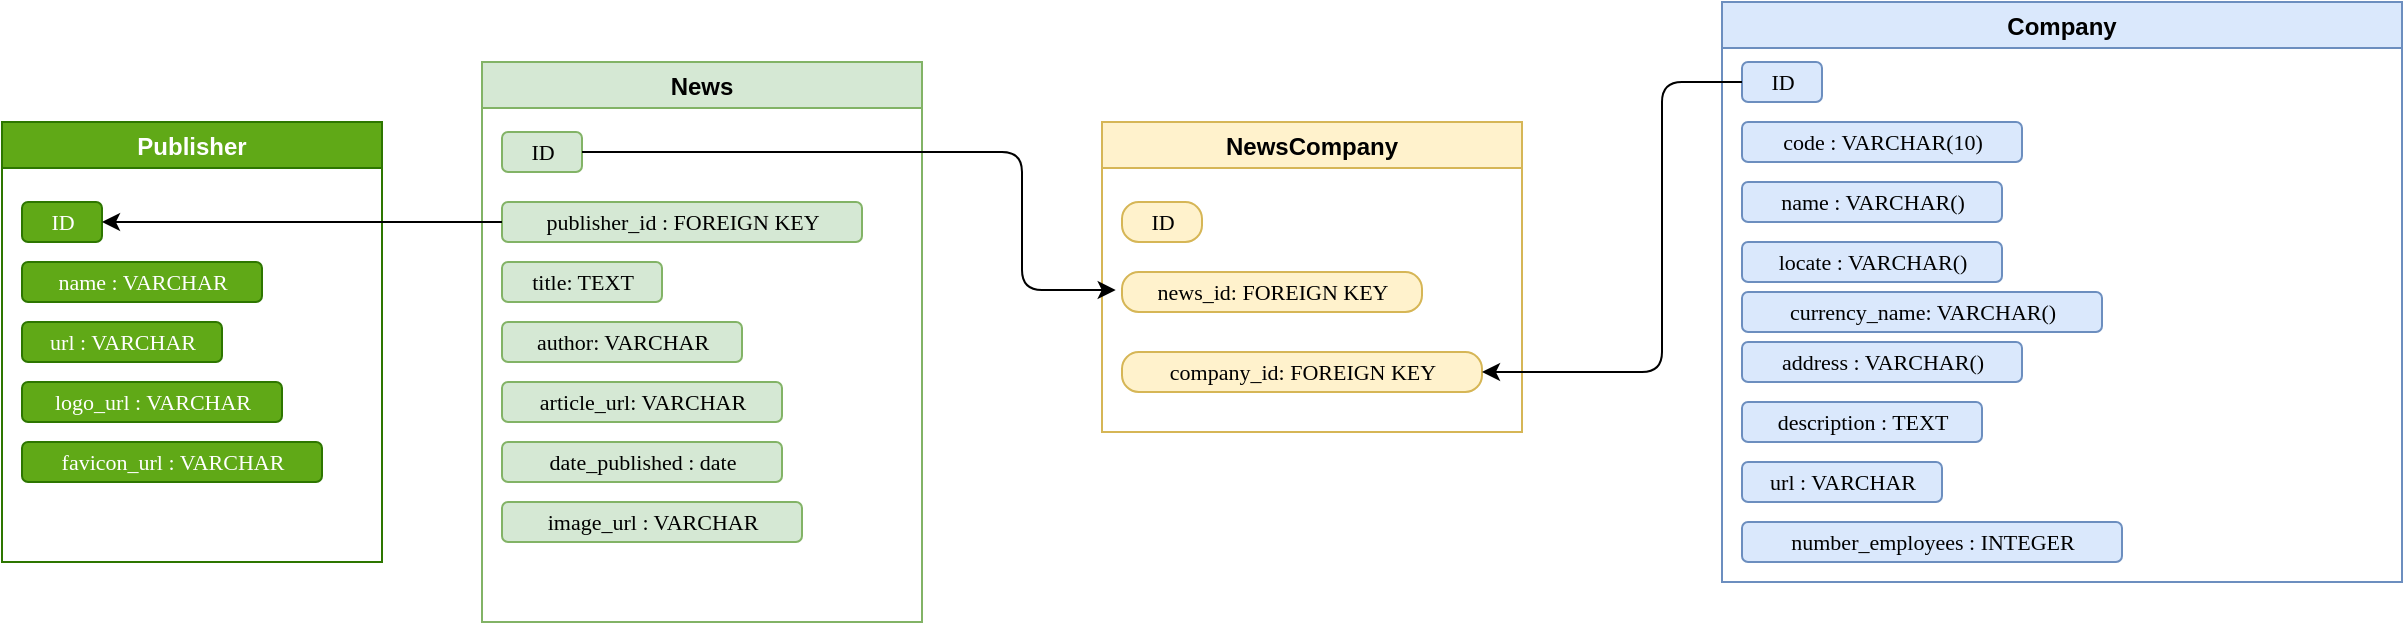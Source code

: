 <mxfile>
    <diagram id="ZbJXZ4Jg9Sgd_XPEj4xT" name="Page-1">
        <mxGraphModel dx="2008" dy="884" grid="1" gridSize="10" guides="1" tooltips="1" connect="1" arrows="1" fold="1" page="1" pageScale="1" pageWidth="2339" pageHeight="3300" math="0" shadow="0">
            <root>
                <mxCell id="0"/>
                <mxCell id="1" parent="0"/>
                <mxCell id="2" value="News" style="swimlane;fillColor=#d5e8d4;strokeColor=#82b366;startSize=23;fontFamily=Helvetica;" vertex="1" parent="1">
                    <mxGeometry x="490" y="260" width="220" height="280" as="geometry"/>
                </mxCell>
                <mxCell id="7" value="ID" style="text;html=1;align=center;verticalAlign=middle;resizable=0;points=[];autosize=1;strokeColor=#82b366;fillColor=#d5e8d4;fontSize=11;fontFamily=Verdana;rounded=1;shadow=0;glass=0;labelBackgroundColor=none;labelBorderColor=none;sketch=0;strokeWidth=1;spacingTop=0;" vertex="1" parent="2">
                    <mxGeometry x="10" y="35" width="40" height="20" as="geometry"/>
                </mxCell>
                <mxCell id="15" value="publisher_id : FOREIGN KEY" style="text;html=1;align=center;verticalAlign=middle;resizable=0;points=[];autosize=1;strokeColor=#82b366;fillColor=#d5e8d4;fontSize=11;fontFamily=Verdana;rounded=1;shadow=0;glass=0;labelBackgroundColor=none;labelBorderColor=none;sketch=0;strokeWidth=1;spacingTop=0;" vertex="1" parent="2">
                    <mxGeometry x="10" y="70" width="180" height="20" as="geometry"/>
                </mxCell>
                <mxCell id="24" value="title: TEXT" style="text;html=1;align=center;verticalAlign=middle;resizable=0;points=[];autosize=1;strokeColor=#82b366;fillColor=#d5e8d4;fontSize=11;fontFamily=Verdana;rounded=1;shadow=0;glass=0;labelBackgroundColor=none;labelBorderColor=none;sketch=0;strokeWidth=1;spacingTop=0;" vertex="1" parent="2">
                    <mxGeometry x="10" y="100" width="80" height="20" as="geometry"/>
                </mxCell>
                <mxCell id="25" value="author: VARCHAR" style="text;html=1;align=center;verticalAlign=middle;resizable=0;points=[];autosize=1;strokeColor=#82b366;fillColor=#d5e8d4;fontSize=11;fontFamily=Verdana;rounded=1;shadow=0;glass=0;labelBackgroundColor=none;labelBorderColor=none;sketch=0;strokeWidth=1;spacingTop=0;" vertex="1" parent="2">
                    <mxGeometry x="10" y="130" width="120" height="20" as="geometry"/>
                </mxCell>
                <mxCell id="26" value="article_url: VARCHAR" style="text;html=1;align=center;verticalAlign=middle;resizable=0;points=[];autosize=1;strokeColor=#82b366;fillColor=#d5e8d4;fontSize=11;fontFamily=Verdana;rounded=1;shadow=0;glass=0;labelBackgroundColor=none;labelBorderColor=none;sketch=0;strokeWidth=1;spacingTop=0;" vertex="1" parent="2">
                    <mxGeometry x="10" y="160" width="140" height="20" as="geometry"/>
                </mxCell>
                <mxCell id="27" value="date_published : date" style="text;html=1;align=center;verticalAlign=middle;resizable=0;points=[];autosize=1;strokeColor=#82b366;fillColor=#d5e8d4;fontSize=11;fontFamily=Verdana;rounded=1;shadow=0;glass=0;labelBackgroundColor=none;labelBorderColor=none;sketch=0;strokeWidth=1;spacingTop=0;" vertex="1" parent="2">
                    <mxGeometry x="10" y="190" width="140" height="20" as="geometry"/>
                </mxCell>
                <mxCell id="28" value="image_url : VARCHAR" style="text;html=1;align=center;verticalAlign=middle;resizable=0;points=[];autosize=1;strokeColor=#82b366;fillColor=#d5e8d4;fontSize=11;fontFamily=Verdana;rounded=1;shadow=0;glass=0;labelBackgroundColor=none;labelBorderColor=none;sketch=0;strokeWidth=1;spacingTop=0;" vertex="1" parent="2">
                    <mxGeometry x="10" y="220" width="150" height="20" as="geometry"/>
                </mxCell>
                <mxCell id="3" value="Company" style="swimlane;fillColor=#dae8fc;strokeColor=#6c8ebf;" vertex="1" parent="1">
                    <mxGeometry x="1110" y="230" width="340" height="290" as="geometry"/>
                </mxCell>
                <mxCell id="29" value="ID" style="text;html=1;align=center;verticalAlign=middle;resizable=0;points=[];autosize=1;strokeColor=#6c8ebf;fillColor=#dae8fc;fontSize=11;fontFamily=Verdana;rounded=1;shadow=0;glass=0;labelBackgroundColor=none;labelBorderColor=none;sketch=0;strokeWidth=1;spacingTop=0;" vertex="1" parent="3">
                    <mxGeometry x="10" y="30" width="40" height="20" as="geometry"/>
                </mxCell>
                <mxCell id="30" value="code : VARCHAR(10)" style="text;html=1;align=center;verticalAlign=middle;resizable=0;points=[];autosize=1;strokeColor=#6c8ebf;fillColor=#dae8fc;fontSize=11;fontFamily=Verdana;rounded=1;shadow=0;glass=0;labelBackgroundColor=none;labelBorderColor=none;sketch=0;strokeWidth=1;spacingTop=0;" vertex="1" parent="3">
                    <mxGeometry x="10" y="60" width="140" height="20" as="geometry"/>
                </mxCell>
                <mxCell id="31" value="name : VARCHAR()" style="text;html=1;align=center;verticalAlign=middle;resizable=0;points=[];autosize=1;strokeColor=#6c8ebf;fillColor=#dae8fc;fontSize=11;fontFamily=Verdana;rounded=1;shadow=0;glass=0;labelBackgroundColor=none;labelBorderColor=none;sketch=0;strokeWidth=1;spacingTop=0;" vertex="1" parent="3">
                    <mxGeometry x="10" y="90" width="130" height="20" as="geometry"/>
                </mxCell>
                <mxCell id="32" value="locate : VARCHAR()" style="text;html=1;align=center;verticalAlign=middle;resizable=0;points=[];autosize=1;strokeColor=#6c8ebf;fillColor=#dae8fc;fontSize=11;fontFamily=Verdana;rounded=1;shadow=0;glass=0;labelBackgroundColor=none;labelBorderColor=none;sketch=0;strokeWidth=1;spacingTop=0;" vertex="1" parent="3">
                    <mxGeometry x="10" y="120" width="130" height="20" as="geometry"/>
                </mxCell>
                <mxCell id="38" value="currency_name: VARCHAR()" style="text;html=1;align=center;verticalAlign=middle;resizable=0;points=[];autosize=1;strokeColor=#6c8ebf;fillColor=#dae8fc;fontSize=11;fontFamily=Verdana;rounded=1;shadow=0;glass=0;labelBackgroundColor=none;labelBorderColor=none;sketch=0;strokeWidth=1;spacingTop=0;" vertex="1" parent="3">
                    <mxGeometry x="10" y="145" width="180" height="20" as="geometry"/>
                </mxCell>
                <mxCell id="39" value="address : VARCHAR()" style="text;html=1;align=center;verticalAlign=middle;resizable=0;points=[];autosize=1;strokeColor=#6c8ebf;fillColor=#dae8fc;fontSize=11;fontFamily=Verdana;rounded=1;shadow=0;glass=0;labelBackgroundColor=none;labelBorderColor=none;sketch=0;strokeWidth=1;spacingTop=0;" vertex="1" parent="3">
                    <mxGeometry x="10" y="170" width="140" height="20" as="geometry"/>
                </mxCell>
                <mxCell id="40" value="description : TEXT" style="text;html=1;align=center;verticalAlign=middle;resizable=0;points=[];autosize=1;strokeColor=#6c8ebf;fillColor=#dae8fc;fontSize=11;fontFamily=Verdana;rounded=1;shadow=0;glass=0;labelBackgroundColor=none;labelBorderColor=none;sketch=0;strokeWidth=1;spacingTop=0;" vertex="1" parent="3">
                    <mxGeometry x="10" y="200" width="120" height="20" as="geometry"/>
                </mxCell>
                <mxCell id="42" value="url : VARCHAR" style="text;html=1;align=center;verticalAlign=middle;resizable=0;points=[];autosize=1;strokeColor=#6c8ebf;fillColor=#dae8fc;fontSize=11;fontFamily=Verdana;rounded=1;shadow=0;glass=0;labelBackgroundColor=none;labelBorderColor=none;sketch=0;strokeWidth=1;spacingTop=0;" vertex="1" parent="3">
                    <mxGeometry x="10" y="230" width="100" height="20" as="geometry"/>
                </mxCell>
                <mxCell id="43" value="number_employees : INTEGER" style="text;html=1;align=center;verticalAlign=middle;resizable=0;points=[];autosize=1;strokeColor=#6c8ebf;fillColor=#dae8fc;fontSize=11;fontFamily=Verdana;rounded=1;shadow=0;glass=0;labelBackgroundColor=none;labelBorderColor=none;sketch=0;strokeWidth=1;spacingTop=0;" vertex="1" parent="3">
                    <mxGeometry x="10" y="260" width="190" height="20" as="geometry"/>
                </mxCell>
                <mxCell id="5" value="NewsCompany" style="swimlane;fillColor=#fff2cc;strokeColor=#d6b656;" vertex="1" parent="1">
                    <mxGeometry x="800" y="290" width="210" height="155" as="geometry">
                        <mxRectangle x="790" y="250" width="190" height="300" as="alternateBounds"/>
                    </mxGeometry>
                </mxCell>
                <mxCell id="52" value="ID" style="text;html=1;align=center;verticalAlign=middle;resizable=0;points=[];autosize=1;strokeColor=#d6b656;fillColor=#fff2cc;fontSize=11;fontFamily=Verdana;rounded=1;shadow=0;glass=0;labelBackgroundColor=none;labelBorderColor=none;sketch=0;strokeWidth=1;spacingTop=0;arcSize=42;" vertex="1" parent="5">
                    <mxGeometry x="10" y="40" width="40" height="20" as="geometry"/>
                </mxCell>
                <mxCell id="56" value="news_id: FOREIGN KEY" style="text;html=1;align=center;verticalAlign=middle;resizable=0;points=[];autosize=1;strokeColor=#d6b656;fillColor=#fff2cc;fontSize=11;fontFamily=Verdana;rounded=1;shadow=0;glass=0;labelBackgroundColor=none;labelBorderColor=none;sketch=0;strokeWidth=1;spacingTop=0;arcSize=42;" vertex="1" parent="5">
                    <mxGeometry x="10" y="75" width="150" height="20" as="geometry"/>
                </mxCell>
                <mxCell id="57" value="company_id: FOREIGN KEY" style="text;html=1;align=center;verticalAlign=middle;resizable=0;points=[];autosize=1;strokeColor=#d6b656;fillColor=#fff2cc;fontSize=11;fontFamily=Verdana;rounded=1;shadow=0;glass=0;labelBackgroundColor=none;labelBorderColor=none;sketch=0;strokeWidth=1;spacingTop=0;arcSize=42;" vertex="1" parent="5">
                    <mxGeometry x="10" y="115" width="180" height="20" as="geometry"/>
                </mxCell>
                <mxCell id="12" value="Publisher" style="swimlane;fillColor=#60a917;strokeColor=#2D7600;startSize=23;fontFamily=Helvetica;fontColor=#ffffff;" vertex="1" parent="1">
                    <mxGeometry x="250" y="290" width="190" height="220" as="geometry"/>
                </mxCell>
                <mxCell id="17" value="ID" style="text;html=1;align=center;verticalAlign=middle;resizable=0;points=[];autosize=1;strokeColor=#2D7600;fillColor=#60a917;fontSize=11;fontFamily=Verdana;rounded=1;shadow=0;glass=0;labelBackgroundColor=none;labelBorderColor=none;sketch=0;strokeWidth=1;spacingTop=0;fontColor=#ffffff;" vertex="1" parent="12">
                    <mxGeometry x="10" y="40" width="40" height="20" as="geometry"/>
                </mxCell>
                <mxCell id="19" value="name : VARCHAR" style="text;html=1;align=center;verticalAlign=middle;resizable=0;points=[];autosize=1;strokeColor=#2D7600;fillColor=#60a917;fontSize=11;fontFamily=Verdana;rounded=1;shadow=0;glass=0;labelBackgroundColor=none;labelBorderColor=none;sketch=0;strokeWidth=1;spacingTop=0;fontColor=#ffffff;" vertex="1" parent="12">
                    <mxGeometry x="10" y="70" width="120" height="20" as="geometry"/>
                </mxCell>
                <mxCell id="21" value="url : VARCHAR" style="text;html=1;align=center;verticalAlign=middle;resizable=0;points=[];autosize=1;strokeColor=#2D7600;fillColor=#60a917;fontSize=11;fontFamily=Verdana;rounded=1;shadow=0;glass=0;labelBackgroundColor=none;labelBorderColor=none;sketch=0;strokeWidth=1;spacingTop=0;fontColor=#ffffff;" vertex="1" parent="12">
                    <mxGeometry x="10" y="100" width="100" height="20" as="geometry"/>
                </mxCell>
                <mxCell id="22" value="logo_url : VARCHAR" style="text;html=1;align=center;verticalAlign=middle;resizable=0;points=[];autosize=1;strokeColor=#2D7600;fillColor=#60a917;fontSize=11;fontFamily=Verdana;rounded=1;shadow=0;glass=0;labelBackgroundColor=none;labelBorderColor=none;sketch=0;strokeWidth=1;spacingTop=0;fontColor=#ffffff;" vertex="1" parent="12">
                    <mxGeometry x="10" y="130" width="130" height="20" as="geometry"/>
                </mxCell>
                <mxCell id="23" value="favicon_url : VARCHAR" style="text;html=1;align=center;verticalAlign=middle;resizable=0;points=[];autosize=1;strokeColor=#2D7600;fillColor=#60a917;fontSize=11;fontFamily=Verdana;rounded=1;shadow=0;glass=0;labelBackgroundColor=none;labelBorderColor=none;sketch=0;strokeWidth=1;spacingTop=0;fontColor=#ffffff;" vertex="1" parent="12">
                    <mxGeometry x="10" y="160" width="150" height="20" as="geometry"/>
                </mxCell>
                <mxCell id="18" style="edgeStyle=none;html=1;fontFamily=Helvetica;fontSize=11;" edge="1" parent="1" source="15" target="17">
                    <mxGeometry relative="1" as="geometry"/>
                </mxCell>
                <mxCell id="58" style="edgeStyle=none;html=1;fontFamily=Helvetica;fontSize=11;" edge="1" parent="1" source="29" target="57">
                    <mxGeometry relative="1" as="geometry">
                        <Array as="points">
                            <mxPoint x="1080" y="270"/>
                            <mxPoint x="1080" y="415"/>
                        </Array>
                    </mxGeometry>
                </mxCell>
                <mxCell id="61" style="edgeStyle=none;html=1;entryX=-0.021;entryY=0.452;entryDx=0;entryDy=0;entryPerimeter=0;fontFamily=Helvetica;fontSize=11;" edge="1" parent="1" source="7" target="56">
                    <mxGeometry relative="1" as="geometry">
                        <Array as="points">
                            <mxPoint x="760" y="305"/>
                            <mxPoint x="760" y="330"/>
                            <mxPoint x="760" y="374"/>
                        </Array>
                    </mxGeometry>
                </mxCell>
            </root>
        </mxGraphModel>
    </diagram>
</mxfile>
